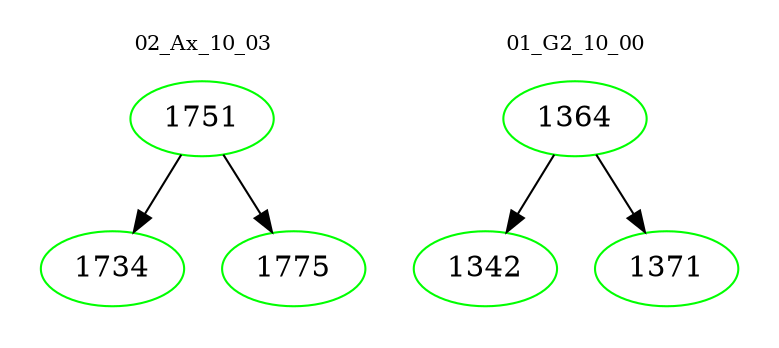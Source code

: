 digraph{
subgraph cluster_0 {
color = white
label = "02_Ax_10_03";
fontsize=10;
T0_1751 [label="1751", color="green"]
T0_1751 -> T0_1734 [color="black"]
T0_1734 [label="1734", color="green"]
T0_1751 -> T0_1775 [color="black"]
T0_1775 [label="1775", color="green"]
}
subgraph cluster_1 {
color = white
label = "01_G2_10_00";
fontsize=10;
T1_1364 [label="1364", color="green"]
T1_1364 -> T1_1342 [color="black"]
T1_1342 [label="1342", color="green"]
T1_1364 -> T1_1371 [color="black"]
T1_1371 [label="1371", color="green"]
}
}
